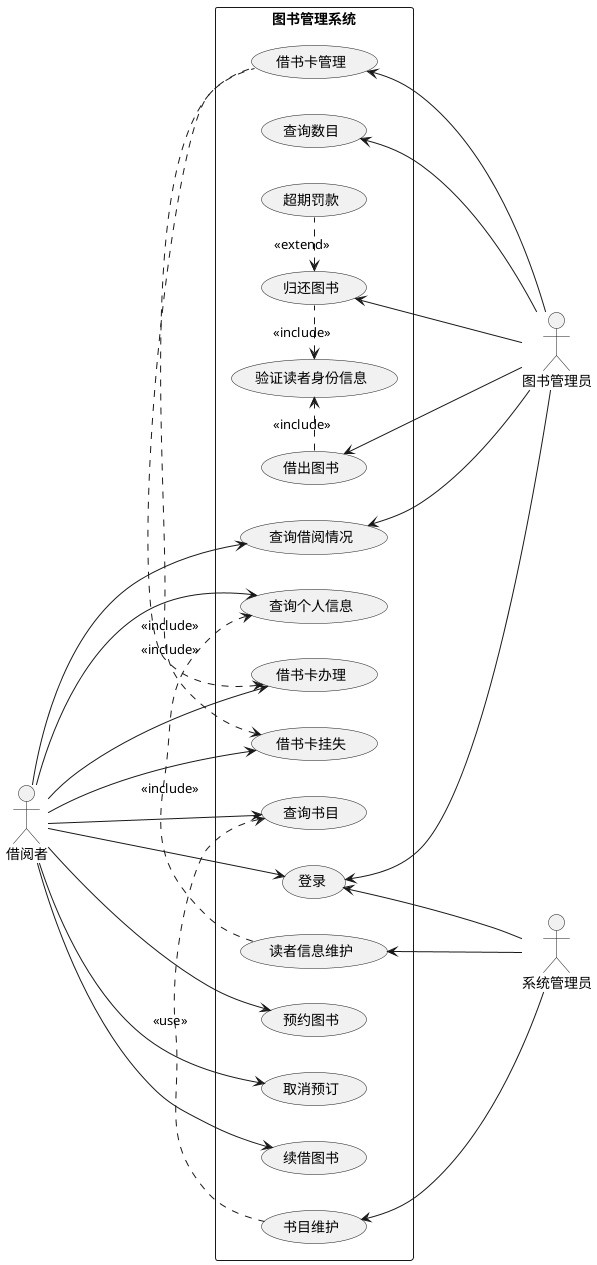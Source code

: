 @startuml

left to right direction
:借阅者: as User
:图书管理员: as Admin
:系统管理员: as Libraryer

rectangle 图书管理系统 {
User ---> (登录)
User ---> (查询借阅情况)
User ---> (预约图书)
User ---> (取消预订)
User ---> (续借图书)
User ---> (查询书目)
User ---> (借书卡办理)
User ---> (借书卡挂失)
User ---> (查询个人信息)
(借出图书).>(验证读者身份信息):<<include>>
(借出图书) <- Admin
(查询借阅情况) <- Admin
(验证读者身份信息)<.(归还图书):<<include>>
(归还图书)<.(超期罚款):<<extend>>
(归还图书) <- Admin
(读者信息维护) <- Libraryer
(查询个人信息)<.(读者信息维护):<<include>>
(借书卡管理) <- Admin
(借书卡办理)<.(借书卡管理):<<include>>
(借书卡挂失)<.(借书卡管理):<<include>>
(登录)<--- Admin
(登录)<-- Libraryer
(查询数目)<-- Admin
(书目维护) <--- Libraryer
(查询书目)<.(书目维护):<<use>>
}
@enduml